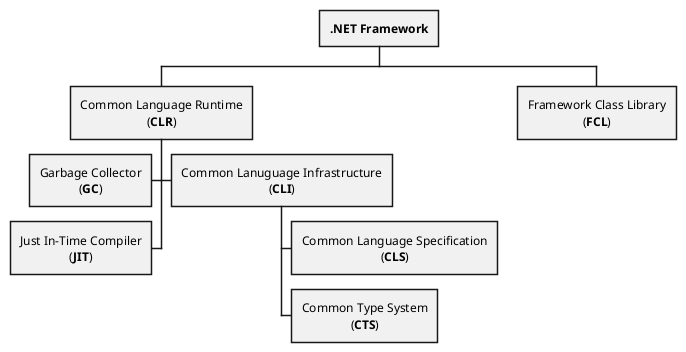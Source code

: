 @startwbs vad-är-dotnet
skinparam defaultTextAlignment center
+ **.NET Framework**
++ Common Language Runtime\n(**CLR**)
++- Garbage Collector\n(**GC**)
+++ Common Lanuguage Infrastructure\n(**CLI**)
++++ Common Language Specification\n(**CLS**)
++++ Common Type System\n(**CTS**)
++- Just In-Time Compiler\n(**JIT**)
++ Framework Class Library\n(**FCL**)
@endwbs